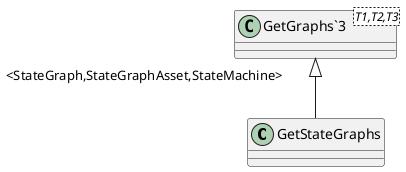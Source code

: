 @startuml
class GetStateGraphs {
}
class "GetGraphs`3"<T1,T2,T3> {
}
"GetGraphs`3" "<StateGraph,StateGraphAsset,StateMachine>" <|-- GetStateGraphs
@enduml
